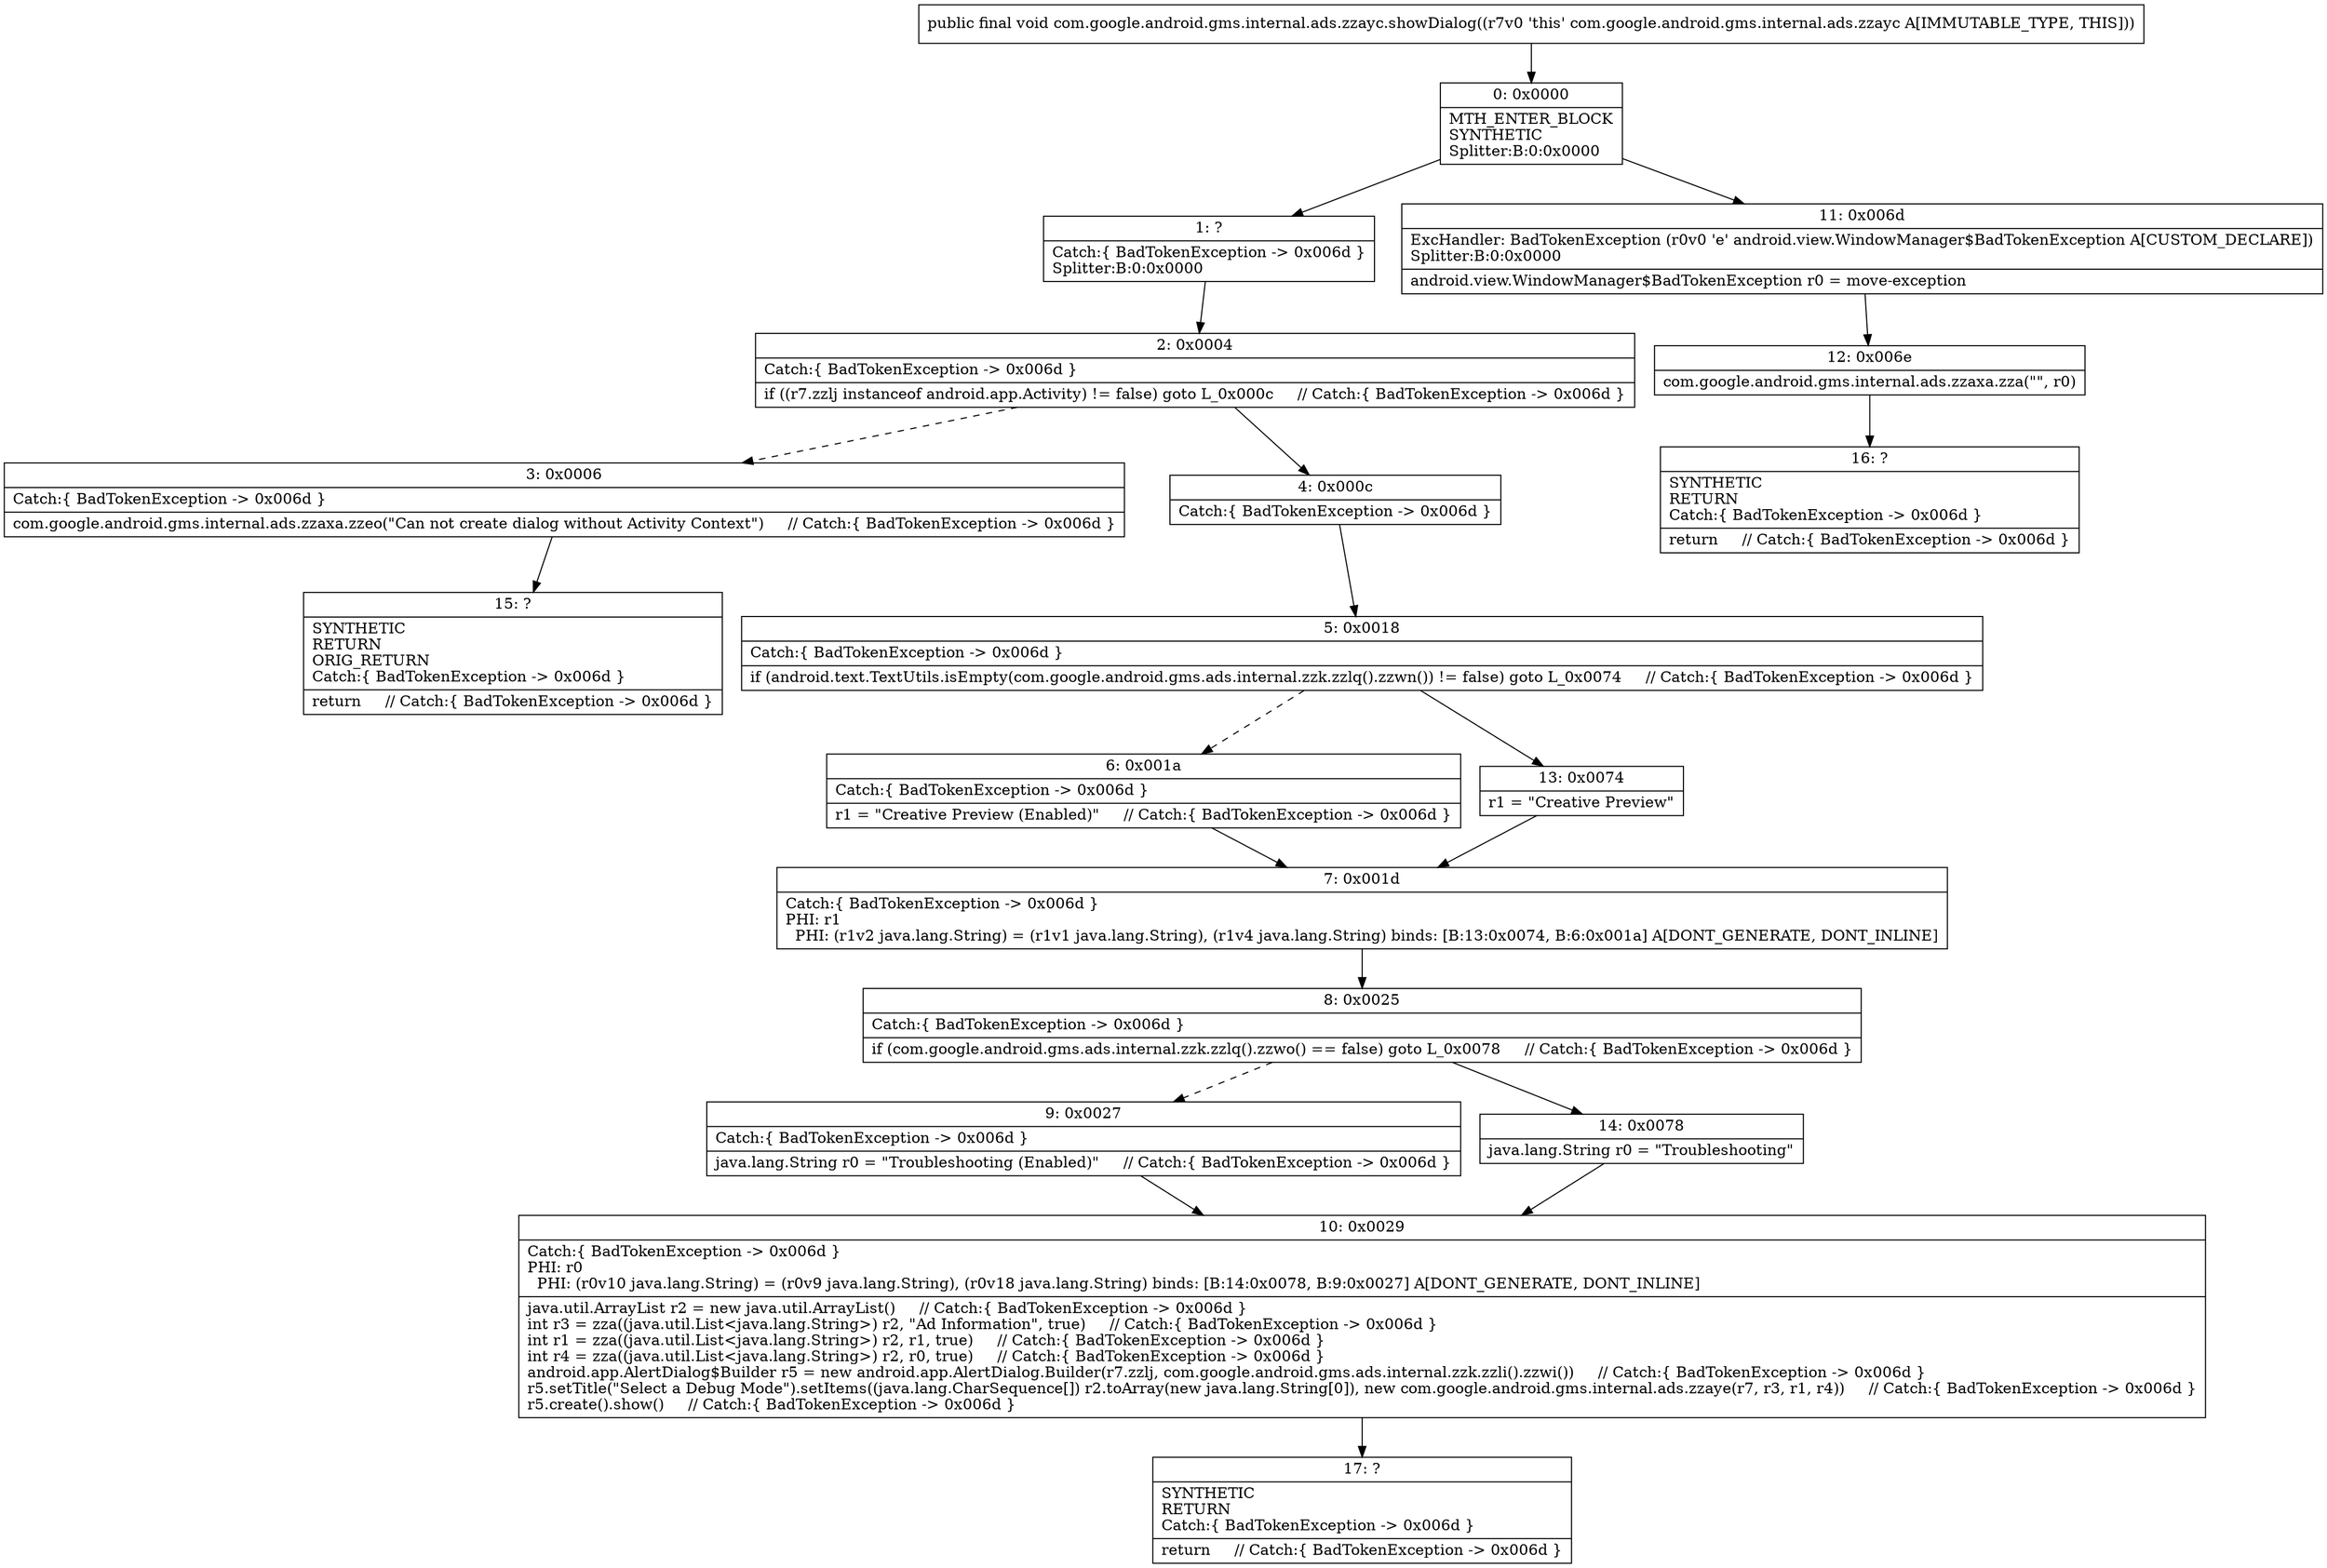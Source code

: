 digraph "CFG forcom.google.android.gms.internal.ads.zzayc.showDialog()V" {
Node_0 [shape=record,label="{0\:\ 0x0000|MTH_ENTER_BLOCK\lSYNTHETIC\lSplitter:B:0:0x0000\l}"];
Node_1 [shape=record,label="{1\:\ ?|Catch:\{ BadTokenException \-\> 0x006d \}\lSplitter:B:0:0x0000\l}"];
Node_2 [shape=record,label="{2\:\ 0x0004|Catch:\{ BadTokenException \-\> 0x006d \}\l|if ((r7.zzlj instanceof android.app.Activity) != false) goto L_0x000c     \/\/ Catch:\{ BadTokenException \-\> 0x006d \}\l}"];
Node_3 [shape=record,label="{3\:\ 0x0006|Catch:\{ BadTokenException \-\> 0x006d \}\l|com.google.android.gms.internal.ads.zzaxa.zzeo(\"Can not create dialog without Activity Context\")     \/\/ Catch:\{ BadTokenException \-\> 0x006d \}\l}"];
Node_4 [shape=record,label="{4\:\ 0x000c|Catch:\{ BadTokenException \-\> 0x006d \}\l}"];
Node_5 [shape=record,label="{5\:\ 0x0018|Catch:\{ BadTokenException \-\> 0x006d \}\l|if (android.text.TextUtils.isEmpty(com.google.android.gms.ads.internal.zzk.zzlq().zzwn()) != false) goto L_0x0074     \/\/ Catch:\{ BadTokenException \-\> 0x006d \}\l}"];
Node_6 [shape=record,label="{6\:\ 0x001a|Catch:\{ BadTokenException \-\> 0x006d \}\l|r1 = \"Creative Preview (Enabled)\"     \/\/ Catch:\{ BadTokenException \-\> 0x006d \}\l}"];
Node_7 [shape=record,label="{7\:\ 0x001d|Catch:\{ BadTokenException \-\> 0x006d \}\lPHI: r1 \l  PHI: (r1v2 java.lang.String) = (r1v1 java.lang.String), (r1v4 java.lang.String) binds: [B:13:0x0074, B:6:0x001a] A[DONT_GENERATE, DONT_INLINE]\l}"];
Node_8 [shape=record,label="{8\:\ 0x0025|Catch:\{ BadTokenException \-\> 0x006d \}\l|if (com.google.android.gms.ads.internal.zzk.zzlq().zzwo() == false) goto L_0x0078     \/\/ Catch:\{ BadTokenException \-\> 0x006d \}\l}"];
Node_9 [shape=record,label="{9\:\ 0x0027|Catch:\{ BadTokenException \-\> 0x006d \}\l|java.lang.String r0 = \"Troubleshooting (Enabled)\"     \/\/ Catch:\{ BadTokenException \-\> 0x006d \}\l}"];
Node_10 [shape=record,label="{10\:\ 0x0029|Catch:\{ BadTokenException \-\> 0x006d \}\lPHI: r0 \l  PHI: (r0v10 java.lang.String) = (r0v9 java.lang.String), (r0v18 java.lang.String) binds: [B:14:0x0078, B:9:0x0027] A[DONT_GENERATE, DONT_INLINE]\l|java.util.ArrayList r2 = new java.util.ArrayList()     \/\/ Catch:\{ BadTokenException \-\> 0x006d \}\lint r3 = zza((java.util.List\<java.lang.String\>) r2, \"Ad Information\", true)     \/\/ Catch:\{ BadTokenException \-\> 0x006d \}\lint r1 = zza((java.util.List\<java.lang.String\>) r2, r1, true)     \/\/ Catch:\{ BadTokenException \-\> 0x006d \}\lint r4 = zza((java.util.List\<java.lang.String\>) r2, r0, true)     \/\/ Catch:\{ BadTokenException \-\> 0x006d \}\landroid.app.AlertDialog$Builder r5 = new android.app.AlertDialog.Builder(r7.zzlj, com.google.android.gms.ads.internal.zzk.zzli().zzwi())     \/\/ Catch:\{ BadTokenException \-\> 0x006d \}\lr5.setTitle(\"Select a Debug Mode\").setItems((java.lang.CharSequence[]) r2.toArray(new java.lang.String[0]), new com.google.android.gms.internal.ads.zzaye(r7, r3, r1, r4))     \/\/ Catch:\{ BadTokenException \-\> 0x006d \}\lr5.create().show()     \/\/ Catch:\{ BadTokenException \-\> 0x006d \}\l}"];
Node_11 [shape=record,label="{11\:\ 0x006d|ExcHandler: BadTokenException (r0v0 'e' android.view.WindowManager$BadTokenException A[CUSTOM_DECLARE])\lSplitter:B:0:0x0000\l|android.view.WindowManager$BadTokenException r0 = move\-exception\l}"];
Node_12 [shape=record,label="{12\:\ 0x006e|com.google.android.gms.internal.ads.zzaxa.zza(\"\", r0)\l}"];
Node_13 [shape=record,label="{13\:\ 0x0074|r1 = \"Creative Preview\"\l}"];
Node_14 [shape=record,label="{14\:\ 0x0078|java.lang.String r0 = \"Troubleshooting\"\l}"];
Node_15 [shape=record,label="{15\:\ ?|SYNTHETIC\lRETURN\lORIG_RETURN\lCatch:\{ BadTokenException \-\> 0x006d \}\l|return     \/\/ Catch:\{ BadTokenException \-\> 0x006d \}\l}"];
Node_16 [shape=record,label="{16\:\ ?|SYNTHETIC\lRETURN\lCatch:\{ BadTokenException \-\> 0x006d \}\l|return     \/\/ Catch:\{ BadTokenException \-\> 0x006d \}\l}"];
Node_17 [shape=record,label="{17\:\ ?|SYNTHETIC\lRETURN\lCatch:\{ BadTokenException \-\> 0x006d \}\l|return     \/\/ Catch:\{ BadTokenException \-\> 0x006d \}\l}"];
MethodNode[shape=record,label="{public final void com.google.android.gms.internal.ads.zzayc.showDialog((r7v0 'this' com.google.android.gms.internal.ads.zzayc A[IMMUTABLE_TYPE, THIS])) }"];
MethodNode -> Node_0;
Node_0 -> Node_1;
Node_0 -> Node_11;
Node_1 -> Node_2;
Node_2 -> Node_3[style=dashed];
Node_2 -> Node_4;
Node_3 -> Node_15;
Node_4 -> Node_5;
Node_5 -> Node_6[style=dashed];
Node_5 -> Node_13;
Node_6 -> Node_7;
Node_7 -> Node_8;
Node_8 -> Node_9[style=dashed];
Node_8 -> Node_14;
Node_9 -> Node_10;
Node_10 -> Node_17;
Node_11 -> Node_12;
Node_12 -> Node_16;
Node_13 -> Node_7;
Node_14 -> Node_10;
}

